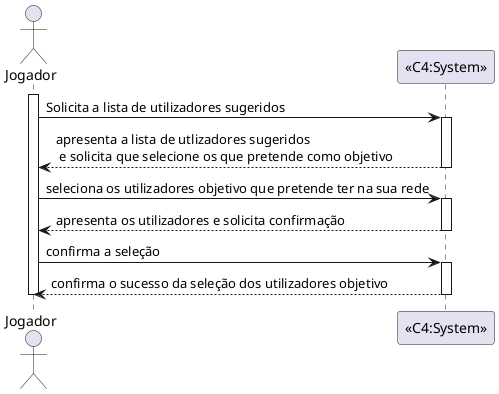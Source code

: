 ﻿@startuml

actor "Jogador" as jog

participant "<<C4:System>>" as c4

activate jog

jog -> c4: Solicita a lista de utilizadores sugeridos

activate c4
c4 --> jog: apresenta a lista de utlizadores sugeridos \n e solicita que selecione os que pretende como objetivo
deactivate c4

jog -> c4 : seleciona os utilizadores objetivo que pretende ter na sua rede        
activate c4

c4 --> jog : apresenta os utilizadores e solicita confirmação
deactivate c4

jog -> c4 : confirma a seleção
activate c4
c4 --> jog : confirma o sucesso da seleção dos utilizadores objetivo
deactivate c4

deactivate jog


@enduml